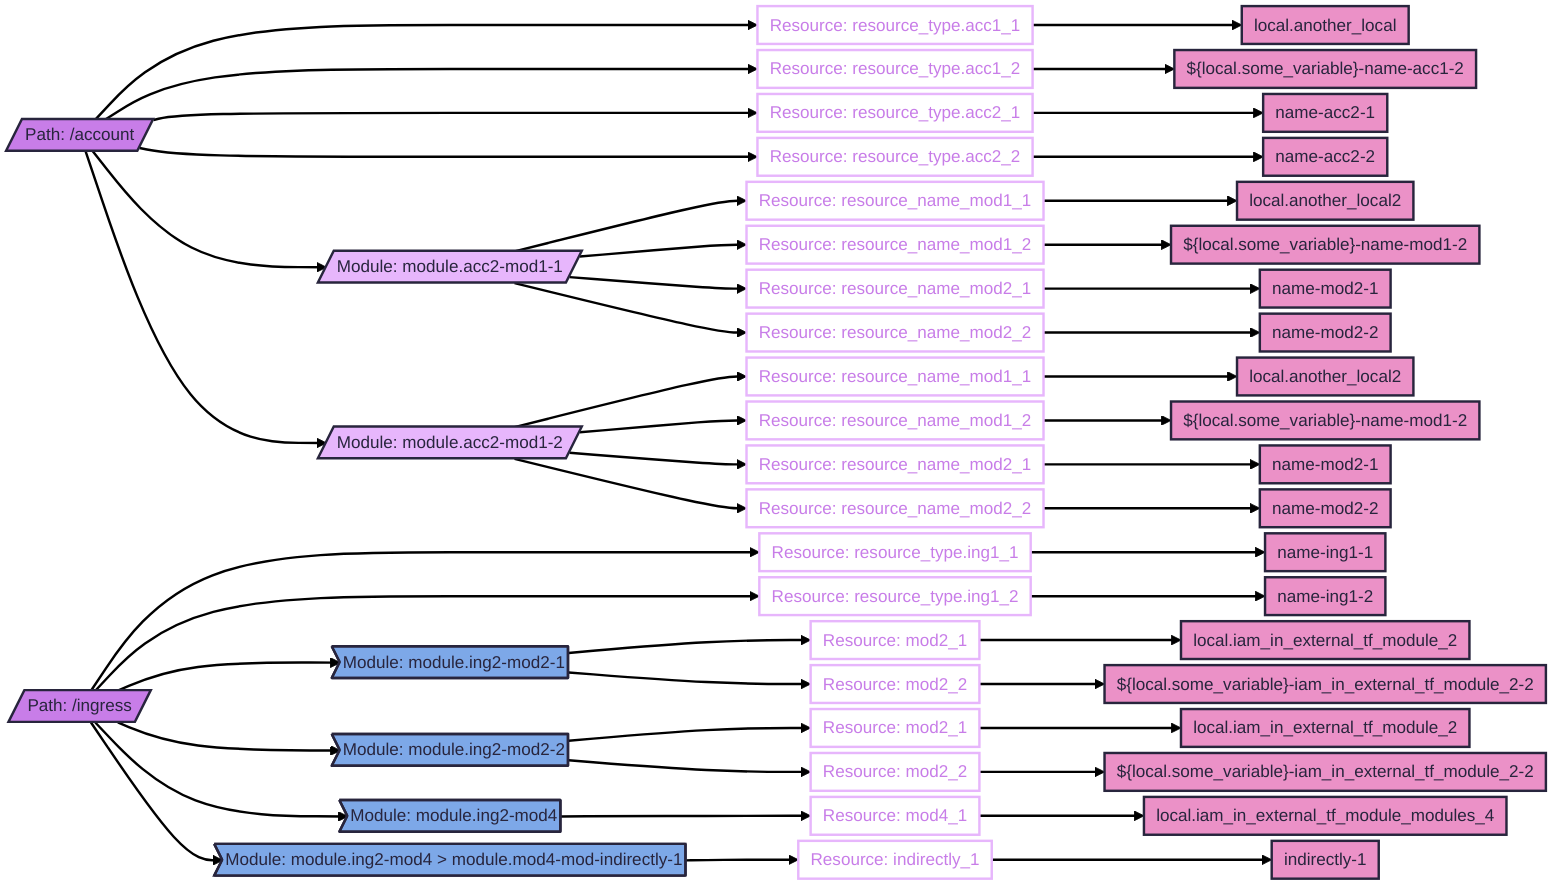 ---
config:
  theme: redux
  flowchart:
    diagramPadding: 5
    padding: 5
    nodeSpacing: 5
    wrappingWidth: 700
---
flowchart LR
  classDef tf-path fill:#c87de8
  classDef tf-resource-name stroke:#e7b6fc,color:#c87de8
  classDef tf-int-mod fill:#e7b6fc
  classDef tf-ext-mod fill:#7da8e8
  classDef tf-resource-field-name fill:#eb91c7
  account[/"Path: /account"/]:::tf-path ---> account___acc11["Resource: resource_type.acc1_1"]:::tf-resource-name --> account___acc11___FieldName["local.another_local"]:::tf-resource-field-name
  account[/"Path: /account"/]:::tf-path ---> account___acc12["Resource: resource_type.acc1_2"]:::tf-resource-name --> account___acc12___FieldName["${local.some_variable}-name-acc1-2"]:::tf-resource-field-name
  account[/"Path: /account"/]:::tf-path ---> account___acc21["Resource: resource_type.acc2_1"]:::tf-resource-name --> account___acc21___FieldName["name-acc2-1"]:::tf-resource-field-name
  account[/"Path: /account"/]:::tf-path ---> account___acc22["Resource: resource_type.acc2_2"]:::tf-resource-name --> account___acc22___FieldName["name-acc2-2"]:::tf-resource-field-name
  account[/"Path: /account"/]:::tf-path --> account___mod___accountmodulesmodule1___acc2mod11[/"Module: module.acc2-mod1-1"/]:::tf-int-mod
  account___mod___accountmodulesmodule1___acc2mod11[/"Module: module.acc2-mod1-1"/]:::tf-int-mod --> account___mod___accountmodulesmodule1___acc2mod11___resourcenamemod11["Resource: resource_name_mod1_1"]:::tf-resource-name --> account___mod___accountmodulesmodule1___acc2mod11___resourcenamemod11___FieldName["local.another_local2"]:::tf-resource-field-name
  account___mod___accountmodulesmodule1___acc2mod11[/"Module: module.acc2-mod1-1"/]:::tf-int-mod --> account___mod___accountmodulesmodule1___acc2mod11___resourcenamemod12["Resource: resource_name_mod1_2"]:::tf-resource-name --> account___mod___accountmodulesmodule1___acc2mod11___resourcenamemod12___FieldName["${local.some_variable}-name-mod1-2"]:::tf-resource-field-name
  account___mod___accountmodulesmodule1___acc2mod11[/"Module: module.acc2-mod1-1"/]:::tf-int-mod --> account___mod___accountmodulesmodule1___acc2mod11___resourcenamemod21["Resource: resource_name_mod2_1"]:::tf-resource-name --> account___mod___accountmodulesmodule1___acc2mod11___resourcenamemod21___FieldName["name-mod2-1"]:::tf-resource-field-name
  account___mod___accountmodulesmodule1___acc2mod11[/"Module: module.acc2-mod1-1"/]:::tf-int-mod --> account___mod___accountmodulesmodule1___acc2mod11___resourcenamemod22["Resource: resource_name_mod2_2"]:::tf-resource-name --> account___mod___accountmodulesmodule1___acc2mod11___resourcenamemod22___FieldName["name-mod2-2"]:::tf-resource-field-name
  account[/"Path: /account"/]:::tf-path --> account___mod___accountmodulesmodule1___acc2mod12[/"Module: module.acc2-mod1-2"/]:::tf-int-mod
  account___mod___accountmodulesmodule1___acc2mod12[/"Module: module.acc2-mod1-2"/]:::tf-int-mod --> account___mod___accountmodulesmodule1___acc2mod12___resourcenamemod11["Resource: resource_name_mod1_1"]:::tf-resource-name --> account___mod___accountmodulesmodule1___acc2mod12___resourcenamemod11___FieldName["local.another_local2"]:::tf-resource-field-name
  account___mod___accountmodulesmodule1___acc2mod12[/"Module: module.acc2-mod1-2"/]:::tf-int-mod --> account___mod___accountmodulesmodule1___acc2mod12___resourcenamemod12["Resource: resource_name_mod1_2"]:::tf-resource-name --> account___mod___accountmodulesmodule1___acc2mod12___resourcenamemod12___FieldName["${local.some_variable}-name-mod1-2"]:::tf-resource-field-name
  account___mod___accountmodulesmodule1___acc2mod12[/"Module: module.acc2-mod1-2"/]:::tf-int-mod --> account___mod___accountmodulesmodule1___acc2mod12___resourcenamemod21["Resource: resource_name_mod2_1"]:::tf-resource-name --> account___mod___accountmodulesmodule1___acc2mod12___resourcenamemod21___FieldName["name-mod2-1"]:::tf-resource-field-name
  account___mod___accountmodulesmodule1___acc2mod12[/"Module: module.acc2-mod1-2"/]:::tf-int-mod --> account___mod___accountmodulesmodule1___acc2mod12___resourcenamemod22["Resource: resource_name_mod2_2"]:::tf-resource-name --> account___mod___accountmodulesmodule1___acc2mod12___resourcenamemod22___FieldName["name-mod2-2"]:::tf-resource-field-name
  ingress[/"Path: /ingress"/]:::tf-path ---> ingress___ing11["Resource: resource_type.ing1_1"]:::tf-resource-name --> ingress___ing11___FieldName["name-ing1-1"]:::tf-resource-field-name
  ingress[/"Path: /ingress"/]:::tf-path ---> ingress___ing12["Resource: resource_type.ing1_2"]:::tf-resource-name --> ingress___ing12___FieldName["name-ing1-2"]:::tf-resource-field-name
  ingress[/"Path: /ingress"/]:::tf-path --> ingress___mod___root___ing2mod21>"Module: module.ing2-mod2-1"]:::tf-ext-mod
  ingress___mod___root___ing2mod21>"Module: module.ing2-mod2-1"]:::tf-ext-mod --> ingress___mod___root___ing2mod21___mod21["Resource: mod2_1"]:::tf-resource-name --> ingress___mod___root___ing2mod21___mod21___FieldName["local.iam_in_external_tf_module_2"]:::tf-resource-field-name
  ingress___mod___root___ing2mod21>"Module: module.ing2-mod2-1"]:::tf-ext-mod --> ingress___mod___root___ing2mod21___mod22["Resource: mod2_2"]:::tf-resource-name --> ingress___mod___root___ing2mod21___mod22___FieldName["${local.some_variable}-iam_in_external_tf_module_2-2"]:::tf-resource-field-name
  ingress[/"Path: /ingress"/]:::tf-path --> ingress___mod___root___ing2mod22>"Module: module.ing2-mod2-2"]:::tf-ext-mod
  ingress___mod___root___ing2mod22>"Module: module.ing2-mod2-2"]:::tf-ext-mod --> ingress___mod___root___ing2mod22___mod21["Resource: mod2_1"]:::tf-resource-name --> ingress___mod___root___ing2mod22___mod21___FieldName["local.iam_in_external_tf_module_2"]:::tf-resource-field-name
  ingress___mod___root___ing2mod22>"Module: module.ing2-mod2-2"]:::tf-ext-mod --> ingress___mod___root___ing2mod22___mod22["Resource: mod2_2"]:::tf-resource-name --> ingress___mod___root___ing2mod22___mod22___FieldName["${local.some_variable}-iam_in_external_tf_module_2-2"]:::tf-resource-field-name
  ingress[/"Path: /ingress"/]:::tf-path --> ingress___mod___root___ing2mod4>"Module: module.ing2-mod4"]:::tf-ext-mod
  ingress___mod___root___ing2mod4>"Module: module.ing2-mod4"]:::tf-ext-mod --> ingress___mod___root___ing2mod4___mod41["Resource: mod4_1"]:::tf-resource-name --> ingress___mod___root___ing2mod4___mod41___FieldName["local.iam_in_external_tf_module_modules_4"]:::tf-resource-field-name
  ingress[/"Path: /ingress"/]:::tf-path --> ingress___mod___root___ing2mod4___mod4modindirectly1>"Module: module.ing2-mod4 > module.mod4-mod-indirectly-1"]:::tf-ext-mod
  ingress___mod___root___ing2mod4___mod4modindirectly1>"Module: module.ing2-mod4 > module.mod4-mod-indirectly-1"]:::tf-ext-mod --> ingress___mod___root___ing2mod4___mod4modindirectly1___indirectly1["Resource: indirectly_1"]:::tf-resource-name --> ingress___mod___root___ing2mod4___mod4modindirectly1___indirectly1___FieldName["indirectly-1"]:::tf-resource-field-name